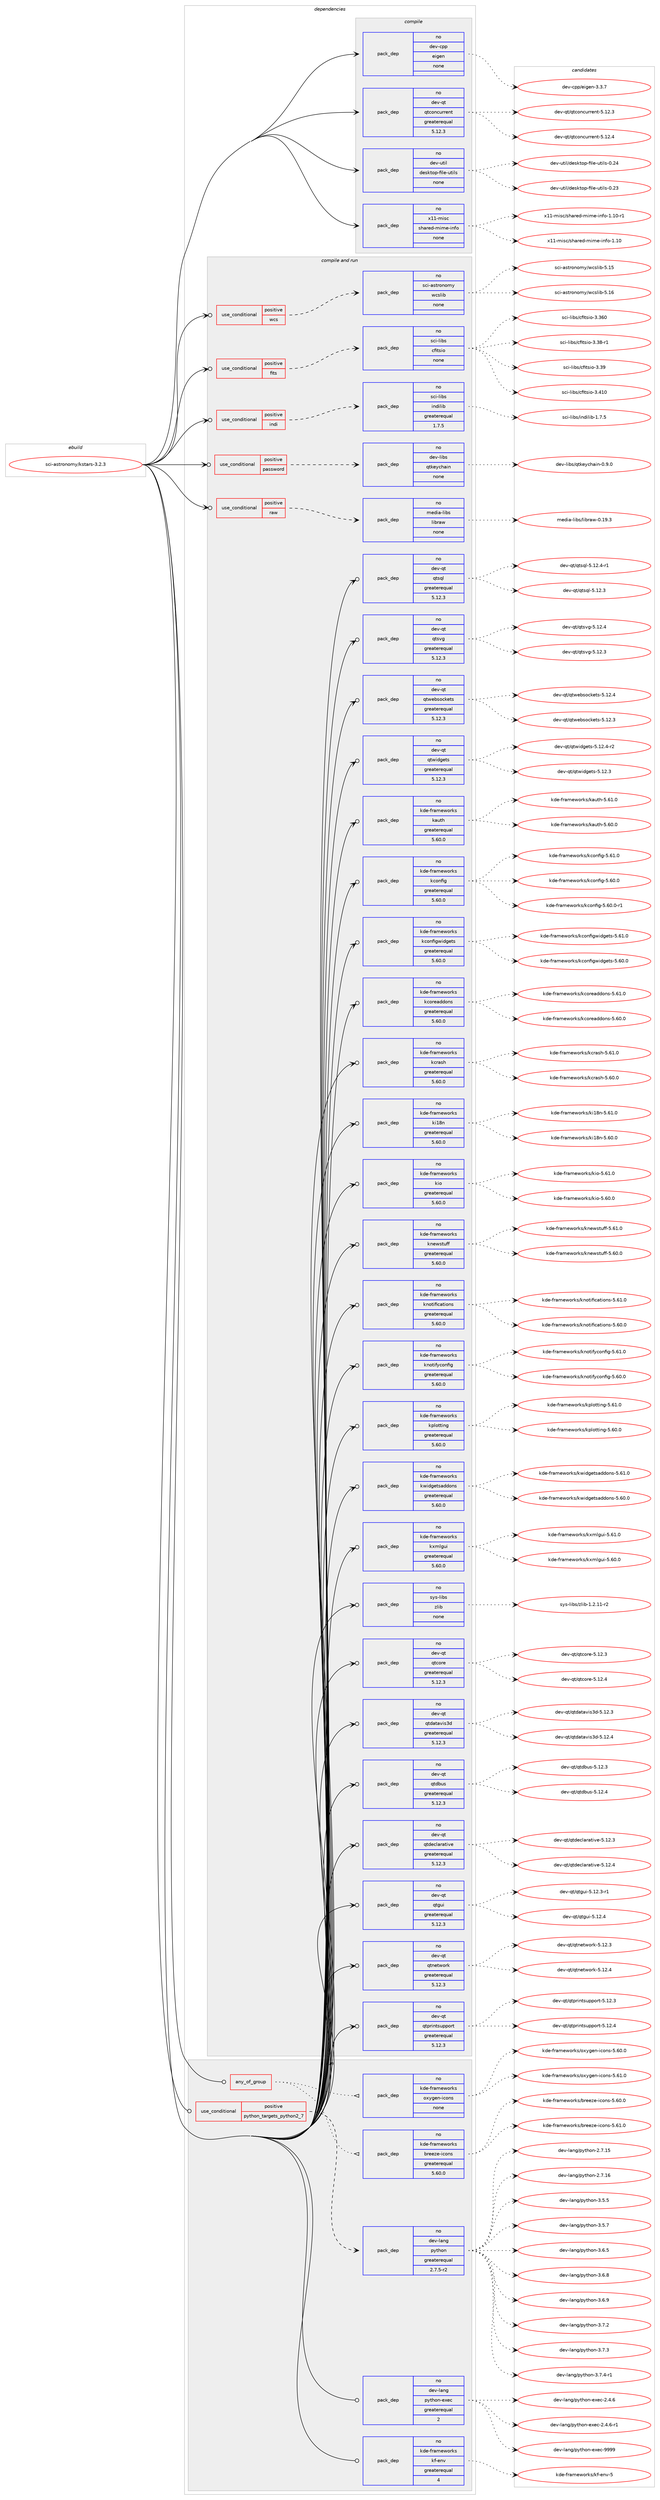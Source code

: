 digraph prolog {

# *************
# Graph options
# *************

newrank=true;
concentrate=true;
compound=true;
graph [rankdir=LR,fontname=Helvetica,fontsize=10,ranksep=1.5];#, ranksep=2.5, nodesep=0.2];
edge  [arrowhead=vee];
node  [fontname=Helvetica,fontsize=10];

# **********
# The ebuild
# **********

subgraph cluster_leftcol {
color=gray;
rank=same;
label=<<i>ebuild</i>>;
id [label="sci-astronomy/kstars-3.2.3", color=red, width=4, href="../sci-astronomy/kstars-3.2.3.svg"];
}

# ****************
# The dependencies
# ****************

subgraph cluster_midcol {
color=gray;
label=<<i>dependencies</i>>;
subgraph cluster_compile {
fillcolor="#eeeeee";
style=filled;
label=<<i>compile</i>>;
subgraph pack511 {
dependency623 [label=<<TABLE BORDER="0" CELLBORDER="1" CELLSPACING="0" CELLPADDING="4" WIDTH="220"><TR><TD ROWSPAN="6" CELLPADDING="30">pack_dep</TD></TR><TR><TD WIDTH="110">no</TD></TR><TR><TD>dev-cpp</TD></TR><TR><TD>eigen</TD></TR><TR><TD>none</TD></TR><TR><TD></TD></TR></TABLE>>, shape=none, color=blue];
}
id:e -> dependency623:w [weight=20,style="solid",arrowhead="vee"];
subgraph pack512 {
dependency624 [label=<<TABLE BORDER="0" CELLBORDER="1" CELLSPACING="0" CELLPADDING="4" WIDTH="220"><TR><TD ROWSPAN="6" CELLPADDING="30">pack_dep</TD></TR><TR><TD WIDTH="110">no</TD></TR><TR><TD>dev-qt</TD></TR><TR><TD>qtconcurrent</TD></TR><TR><TD>greaterequal</TD></TR><TR><TD>5.12.3</TD></TR></TABLE>>, shape=none, color=blue];
}
id:e -> dependency624:w [weight=20,style="solid",arrowhead="vee"];
subgraph pack513 {
dependency625 [label=<<TABLE BORDER="0" CELLBORDER="1" CELLSPACING="0" CELLPADDING="4" WIDTH="220"><TR><TD ROWSPAN="6" CELLPADDING="30">pack_dep</TD></TR><TR><TD WIDTH="110">no</TD></TR><TR><TD>dev-util</TD></TR><TR><TD>desktop-file-utils</TD></TR><TR><TD>none</TD></TR><TR><TD></TD></TR></TABLE>>, shape=none, color=blue];
}
id:e -> dependency625:w [weight=20,style="solid",arrowhead="vee"];
subgraph pack514 {
dependency626 [label=<<TABLE BORDER="0" CELLBORDER="1" CELLSPACING="0" CELLPADDING="4" WIDTH="220"><TR><TD ROWSPAN="6" CELLPADDING="30">pack_dep</TD></TR><TR><TD WIDTH="110">no</TD></TR><TR><TD>x11-misc</TD></TR><TR><TD>shared-mime-info</TD></TR><TR><TD>none</TD></TR><TR><TD></TD></TR></TABLE>>, shape=none, color=blue];
}
id:e -> dependency626:w [weight=20,style="solid",arrowhead="vee"];
}
subgraph cluster_compileandrun {
fillcolor="#eeeeee";
style=filled;
label=<<i>compile and run</i>>;
subgraph cond106 {
dependency627 [label=<<TABLE BORDER="0" CELLBORDER="1" CELLSPACING="0" CELLPADDING="4"><TR><TD ROWSPAN="3" CELLPADDING="10">use_conditional</TD></TR><TR><TD>positive</TD></TR><TR><TD>fits</TD></TR></TABLE>>, shape=none, color=red];
subgraph pack515 {
dependency628 [label=<<TABLE BORDER="0" CELLBORDER="1" CELLSPACING="0" CELLPADDING="4" WIDTH="220"><TR><TD ROWSPAN="6" CELLPADDING="30">pack_dep</TD></TR><TR><TD WIDTH="110">no</TD></TR><TR><TD>sci-libs</TD></TR><TR><TD>cfitsio</TD></TR><TR><TD>none</TD></TR><TR><TD></TD></TR></TABLE>>, shape=none, color=blue];
}
dependency627:e -> dependency628:w [weight=20,style="dashed",arrowhead="vee"];
}
id:e -> dependency627:w [weight=20,style="solid",arrowhead="odotvee"];
subgraph cond107 {
dependency629 [label=<<TABLE BORDER="0" CELLBORDER="1" CELLSPACING="0" CELLPADDING="4"><TR><TD ROWSPAN="3" CELLPADDING="10">use_conditional</TD></TR><TR><TD>positive</TD></TR><TR><TD>indi</TD></TR></TABLE>>, shape=none, color=red];
subgraph pack516 {
dependency630 [label=<<TABLE BORDER="0" CELLBORDER="1" CELLSPACING="0" CELLPADDING="4" WIDTH="220"><TR><TD ROWSPAN="6" CELLPADDING="30">pack_dep</TD></TR><TR><TD WIDTH="110">no</TD></TR><TR><TD>sci-libs</TD></TR><TR><TD>indilib</TD></TR><TR><TD>greaterequal</TD></TR><TR><TD>1.7.5</TD></TR></TABLE>>, shape=none, color=blue];
}
dependency629:e -> dependency630:w [weight=20,style="dashed",arrowhead="vee"];
}
id:e -> dependency629:w [weight=20,style="solid",arrowhead="odotvee"];
subgraph cond108 {
dependency631 [label=<<TABLE BORDER="0" CELLBORDER="1" CELLSPACING="0" CELLPADDING="4"><TR><TD ROWSPAN="3" CELLPADDING="10">use_conditional</TD></TR><TR><TD>positive</TD></TR><TR><TD>password</TD></TR></TABLE>>, shape=none, color=red];
subgraph pack517 {
dependency632 [label=<<TABLE BORDER="0" CELLBORDER="1" CELLSPACING="0" CELLPADDING="4" WIDTH="220"><TR><TD ROWSPAN="6" CELLPADDING="30">pack_dep</TD></TR><TR><TD WIDTH="110">no</TD></TR><TR><TD>dev-libs</TD></TR><TR><TD>qtkeychain</TD></TR><TR><TD>none</TD></TR><TR><TD></TD></TR></TABLE>>, shape=none, color=blue];
}
dependency631:e -> dependency632:w [weight=20,style="dashed",arrowhead="vee"];
}
id:e -> dependency631:w [weight=20,style="solid",arrowhead="odotvee"];
subgraph cond109 {
dependency633 [label=<<TABLE BORDER="0" CELLBORDER="1" CELLSPACING="0" CELLPADDING="4"><TR><TD ROWSPAN="3" CELLPADDING="10">use_conditional</TD></TR><TR><TD>positive</TD></TR><TR><TD>raw</TD></TR></TABLE>>, shape=none, color=red];
subgraph pack518 {
dependency634 [label=<<TABLE BORDER="0" CELLBORDER="1" CELLSPACING="0" CELLPADDING="4" WIDTH="220"><TR><TD ROWSPAN="6" CELLPADDING="30">pack_dep</TD></TR><TR><TD WIDTH="110">no</TD></TR><TR><TD>media-libs</TD></TR><TR><TD>libraw</TD></TR><TR><TD>none</TD></TR><TR><TD></TD></TR></TABLE>>, shape=none, color=blue];
}
dependency633:e -> dependency634:w [weight=20,style="dashed",arrowhead="vee"];
}
id:e -> dependency633:w [weight=20,style="solid",arrowhead="odotvee"];
subgraph cond110 {
dependency635 [label=<<TABLE BORDER="0" CELLBORDER="1" CELLSPACING="0" CELLPADDING="4"><TR><TD ROWSPAN="3" CELLPADDING="10">use_conditional</TD></TR><TR><TD>positive</TD></TR><TR><TD>wcs</TD></TR></TABLE>>, shape=none, color=red];
subgraph pack519 {
dependency636 [label=<<TABLE BORDER="0" CELLBORDER="1" CELLSPACING="0" CELLPADDING="4" WIDTH="220"><TR><TD ROWSPAN="6" CELLPADDING="30">pack_dep</TD></TR><TR><TD WIDTH="110">no</TD></TR><TR><TD>sci-astronomy</TD></TR><TR><TD>wcslib</TD></TR><TR><TD>none</TD></TR><TR><TD></TD></TR></TABLE>>, shape=none, color=blue];
}
dependency635:e -> dependency636:w [weight=20,style="dashed",arrowhead="vee"];
}
id:e -> dependency635:w [weight=20,style="solid",arrowhead="odotvee"];
subgraph pack520 {
dependency637 [label=<<TABLE BORDER="0" CELLBORDER="1" CELLSPACING="0" CELLPADDING="4" WIDTH="220"><TR><TD ROWSPAN="6" CELLPADDING="30">pack_dep</TD></TR><TR><TD WIDTH="110">no</TD></TR><TR><TD>dev-qt</TD></TR><TR><TD>qtcore</TD></TR><TR><TD>greaterequal</TD></TR><TR><TD>5.12.3</TD></TR></TABLE>>, shape=none, color=blue];
}
id:e -> dependency637:w [weight=20,style="solid",arrowhead="odotvee"];
subgraph pack521 {
dependency638 [label=<<TABLE BORDER="0" CELLBORDER="1" CELLSPACING="0" CELLPADDING="4" WIDTH="220"><TR><TD ROWSPAN="6" CELLPADDING="30">pack_dep</TD></TR><TR><TD WIDTH="110">no</TD></TR><TR><TD>dev-qt</TD></TR><TR><TD>qtdatavis3d</TD></TR><TR><TD>greaterequal</TD></TR><TR><TD>5.12.3</TD></TR></TABLE>>, shape=none, color=blue];
}
id:e -> dependency638:w [weight=20,style="solid",arrowhead="odotvee"];
subgraph pack522 {
dependency639 [label=<<TABLE BORDER="0" CELLBORDER="1" CELLSPACING="0" CELLPADDING="4" WIDTH="220"><TR><TD ROWSPAN="6" CELLPADDING="30">pack_dep</TD></TR><TR><TD WIDTH="110">no</TD></TR><TR><TD>dev-qt</TD></TR><TR><TD>qtdbus</TD></TR><TR><TD>greaterequal</TD></TR><TR><TD>5.12.3</TD></TR></TABLE>>, shape=none, color=blue];
}
id:e -> dependency639:w [weight=20,style="solid",arrowhead="odotvee"];
subgraph pack523 {
dependency640 [label=<<TABLE BORDER="0" CELLBORDER="1" CELLSPACING="0" CELLPADDING="4" WIDTH="220"><TR><TD ROWSPAN="6" CELLPADDING="30">pack_dep</TD></TR><TR><TD WIDTH="110">no</TD></TR><TR><TD>dev-qt</TD></TR><TR><TD>qtdeclarative</TD></TR><TR><TD>greaterequal</TD></TR><TR><TD>5.12.3</TD></TR></TABLE>>, shape=none, color=blue];
}
id:e -> dependency640:w [weight=20,style="solid",arrowhead="odotvee"];
subgraph pack524 {
dependency641 [label=<<TABLE BORDER="0" CELLBORDER="1" CELLSPACING="0" CELLPADDING="4" WIDTH="220"><TR><TD ROWSPAN="6" CELLPADDING="30">pack_dep</TD></TR><TR><TD WIDTH="110">no</TD></TR><TR><TD>dev-qt</TD></TR><TR><TD>qtgui</TD></TR><TR><TD>greaterequal</TD></TR><TR><TD>5.12.3</TD></TR></TABLE>>, shape=none, color=blue];
}
id:e -> dependency641:w [weight=20,style="solid",arrowhead="odotvee"];
subgraph pack525 {
dependency642 [label=<<TABLE BORDER="0" CELLBORDER="1" CELLSPACING="0" CELLPADDING="4" WIDTH="220"><TR><TD ROWSPAN="6" CELLPADDING="30">pack_dep</TD></TR><TR><TD WIDTH="110">no</TD></TR><TR><TD>dev-qt</TD></TR><TR><TD>qtnetwork</TD></TR><TR><TD>greaterequal</TD></TR><TR><TD>5.12.3</TD></TR></TABLE>>, shape=none, color=blue];
}
id:e -> dependency642:w [weight=20,style="solid",arrowhead="odotvee"];
subgraph pack526 {
dependency643 [label=<<TABLE BORDER="0" CELLBORDER="1" CELLSPACING="0" CELLPADDING="4" WIDTH="220"><TR><TD ROWSPAN="6" CELLPADDING="30">pack_dep</TD></TR><TR><TD WIDTH="110">no</TD></TR><TR><TD>dev-qt</TD></TR><TR><TD>qtprintsupport</TD></TR><TR><TD>greaterequal</TD></TR><TR><TD>5.12.3</TD></TR></TABLE>>, shape=none, color=blue];
}
id:e -> dependency643:w [weight=20,style="solid",arrowhead="odotvee"];
subgraph pack527 {
dependency644 [label=<<TABLE BORDER="0" CELLBORDER="1" CELLSPACING="0" CELLPADDING="4" WIDTH="220"><TR><TD ROWSPAN="6" CELLPADDING="30">pack_dep</TD></TR><TR><TD WIDTH="110">no</TD></TR><TR><TD>dev-qt</TD></TR><TR><TD>qtsql</TD></TR><TR><TD>greaterequal</TD></TR><TR><TD>5.12.3</TD></TR></TABLE>>, shape=none, color=blue];
}
id:e -> dependency644:w [weight=20,style="solid",arrowhead="odotvee"];
subgraph pack528 {
dependency645 [label=<<TABLE BORDER="0" CELLBORDER="1" CELLSPACING="0" CELLPADDING="4" WIDTH="220"><TR><TD ROWSPAN="6" CELLPADDING="30">pack_dep</TD></TR><TR><TD WIDTH="110">no</TD></TR><TR><TD>dev-qt</TD></TR><TR><TD>qtsvg</TD></TR><TR><TD>greaterequal</TD></TR><TR><TD>5.12.3</TD></TR></TABLE>>, shape=none, color=blue];
}
id:e -> dependency645:w [weight=20,style="solid",arrowhead="odotvee"];
subgraph pack529 {
dependency646 [label=<<TABLE BORDER="0" CELLBORDER="1" CELLSPACING="0" CELLPADDING="4" WIDTH="220"><TR><TD ROWSPAN="6" CELLPADDING="30">pack_dep</TD></TR><TR><TD WIDTH="110">no</TD></TR><TR><TD>dev-qt</TD></TR><TR><TD>qtwebsockets</TD></TR><TR><TD>greaterequal</TD></TR><TR><TD>5.12.3</TD></TR></TABLE>>, shape=none, color=blue];
}
id:e -> dependency646:w [weight=20,style="solid",arrowhead="odotvee"];
subgraph pack530 {
dependency647 [label=<<TABLE BORDER="0" CELLBORDER="1" CELLSPACING="0" CELLPADDING="4" WIDTH="220"><TR><TD ROWSPAN="6" CELLPADDING="30">pack_dep</TD></TR><TR><TD WIDTH="110">no</TD></TR><TR><TD>dev-qt</TD></TR><TR><TD>qtwidgets</TD></TR><TR><TD>greaterequal</TD></TR><TR><TD>5.12.3</TD></TR></TABLE>>, shape=none, color=blue];
}
id:e -> dependency647:w [weight=20,style="solid",arrowhead="odotvee"];
subgraph pack531 {
dependency648 [label=<<TABLE BORDER="0" CELLBORDER="1" CELLSPACING="0" CELLPADDING="4" WIDTH="220"><TR><TD ROWSPAN="6" CELLPADDING="30">pack_dep</TD></TR><TR><TD WIDTH="110">no</TD></TR><TR><TD>kde-frameworks</TD></TR><TR><TD>kauth</TD></TR><TR><TD>greaterequal</TD></TR><TR><TD>5.60.0</TD></TR></TABLE>>, shape=none, color=blue];
}
id:e -> dependency648:w [weight=20,style="solid",arrowhead="odotvee"];
subgraph pack532 {
dependency649 [label=<<TABLE BORDER="0" CELLBORDER="1" CELLSPACING="0" CELLPADDING="4" WIDTH="220"><TR><TD ROWSPAN="6" CELLPADDING="30">pack_dep</TD></TR><TR><TD WIDTH="110">no</TD></TR><TR><TD>kde-frameworks</TD></TR><TR><TD>kconfig</TD></TR><TR><TD>greaterequal</TD></TR><TR><TD>5.60.0</TD></TR></TABLE>>, shape=none, color=blue];
}
id:e -> dependency649:w [weight=20,style="solid",arrowhead="odotvee"];
subgraph pack533 {
dependency650 [label=<<TABLE BORDER="0" CELLBORDER="1" CELLSPACING="0" CELLPADDING="4" WIDTH="220"><TR><TD ROWSPAN="6" CELLPADDING="30">pack_dep</TD></TR><TR><TD WIDTH="110">no</TD></TR><TR><TD>kde-frameworks</TD></TR><TR><TD>kconfigwidgets</TD></TR><TR><TD>greaterequal</TD></TR><TR><TD>5.60.0</TD></TR></TABLE>>, shape=none, color=blue];
}
id:e -> dependency650:w [weight=20,style="solid",arrowhead="odotvee"];
subgraph pack534 {
dependency651 [label=<<TABLE BORDER="0" CELLBORDER="1" CELLSPACING="0" CELLPADDING="4" WIDTH="220"><TR><TD ROWSPAN="6" CELLPADDING="30">pack_dep</TD></TR><TR><TD WIDTH="110">no</TD></TR><TR><TD>kde-frameworks</TD></TR><TR><TD>kcoreaddons</TD></TR><TR><TD>greaterequal</TD></TR><TR><TD>5.60.0</TD></TR></TABLE>>, shape=none, color=blue];
}
id:e -> dependency651:w [weight=20,style="solid",arrowhead="odotvee"];
subgraph pack535 {
dependency652 [label=<<TABLE BORDER="0" CELLBORDER="1" CELLSPACING="0" CELLPADDING="4" WIDTH="220"><TR><TD ROWSPAN="6" CELLPADDING="30">pack_dep</TD></TR><TR><TD WIDTH="110">no</TD></TR><TR><TD>kde-frameworks</TD></TR><TR><TD>kcrash</TD></TR><TR><TD>greaterequal</TD></TR><TR><TD>5.60.0</TD></TR></TABLE>>, shape=none, color=blue];
}
id:e -> dependency652:w [weight=20,style="solid",arrowhead="odotvee"];
subgraph pack536 {
dependency653 [label=<<TABLE BORDER="0" CELLBORDER="1" CELLSPACING="0" CELLPADDING="4" WIDTH="220"><TR><TD ROWSPAN="6" CELLPADDING="30">pack_dep</TD></TR><TR><TD WIDTH="110">no</TD></TR><TR><TD>kde-frameworks</TD></TR><TR><TD>ki18n</TD></TR><TR><TD>greaterequal</TD></TR><TR><TD>5.60.0</TD></TR></TABLE>>, shape=none, color=blue];
}
id:e -> dependency653:w [weight=20,style="solid",arrowhead="odotvee"];
subgraph pack537 {
dependency654 [label=<<TABLE BORDER="0" CELLBORDER="1" CELLSPACING="0" CELLPADDING="4" WIDTH="220"><TR><TD ROWSPAN="6" CELLPADDING="30">pack_dep</TD></TR><TR><TD WIDTH="110">no</TD></TR><TR><TD>kde-frameworks</TD></TR><TR><TD>kio</TD></TR><TR><TD>greaterequal</TD></TR><TR><TD>5.60.0</TD></TR></TABLE>>, shape=none, color=blue];
}
id:e -> dependency654:w [weight=20,style="solid",arrowhead="odotvee"];
subgraph pack538 {
dependency655 [label=<<TABLE BORDER="0" CELLBORDER="1" CELLSPACING="0" CELLPADDING="4" WIDTH="220"><TR><TD ROWSPAN="6" CELLPADDING="30">pack_dep</TD></TR><TR><TD WIDTH="110">no</TD></TR><TR><TD>kde-frameworks</TD></TR><TR><TD>knewstuff</TD></TR><TR><TD>greaterequal</TD></TR><TR><TD>5.60.0</TD></TR></TABLE>>, shape=none, color=blue];
}
id:e -> dependency655:w [weight=20,style="solid",arrowhead="odotvee"];
subgraph pack539 {
dependency656 [label=<<TABLE BORDER="0" CELLBORDER="1" CELLSPACING="0" CELLPADDING="4" WIDTH="220"><TR><TD ROWSPAN="6" CELLPADDING="30">pack_dep</TD></TR><TR><TD WIDTH="110">no</TD></TR><TR><TD>kde-frameworks</TD></TR><TR><TD>knotifications</TD></TR><TR><TD>greaterequal</TD></TR><TR><TD>5.60.0</TD></TR></TABLE>>, shape=none, color=blue];
}
id:e -> dependency656:w [weight=20,style="solid",arrowhead="odotvee"];
subgraph pack540 {
dependency657 [label=<<TABLE BORDER="0" CELLBORDER="1" CELLSPACING="0" CELLPADDING="4" WIDTH="220"><TR><TD ROWSPAN="6" CELLPADDING="30">pack_dep</TD></TR><TR><TD WIDTH="110">no</TD></TR><TR><TD>kde-frameworks</TD></TR><TR><TD>knotifyconfig</TD></TR><TR><TD>greaterequal</TD></TR><TR><TD>5.60.0</TD></TR></TABLE>>, shape=none, color=blue];
}
id:e -> dependency657:w [weight=20,style="solid",arrowhead="odotvee"];
subgraph pack541 {
dependency658 [label=<<TABLE BORDER="0" CELLBORDER="1" CELLSPACING="0" CELLPADDING="4" WIDTH="220"><TR><TD ROWSPAN="6" CELLPADDING="30">pack_dep</TD></TR><TR><TD WIDTH="110">no</TD></TR><TR><TD>kde-frameworks</TD></TR><TR><TD>kplotting</TD></TR><TR><TD>greaterequal</TD></TR><TR><TD>5.60.0</TD></TR></TABLE>>, shape=none, color=blue];
}
id:e -> dependency658:w [weight=20,style="solid",arrowhead="odotvee"];
subgraph pack542 {
dependency659 [label=<<TABLE BORDER="0" CELLBORDER="1" CELLSPACING="0" CELLPADDING="4" WIDTH="220"><TR><TD ROWSPAN="6" CELLPADDING="30">pack_dep</TD></TR><TR><TD WIDTH="110">no</TD></TR><TR><TD>kde-frameworks</TD></TR><TR><TD>kwidgetsaddons</TD></TR><TR><TD>greaterequal</TD></TR><TR><TD>5.60.0</TD></TR></TABLE>>, shape=none, color=blue];
}
id:e -> dependency659:w [weight=20,style="solid",arrowhead="odotvee"];
subgraph pack543 {
dependency660 [label=<<TABLE BORDER="0" CELLBORDER="1" CELLSPACING="0" CELLPADDING="4" WIDTH="220"><TR><TD ROWSPAN="6" CELLPADDING="30">pack_dep</TD></TR><TR><TD WIDTH="110">no</TD></TR><TR><TD>kde-frameworks</TD></TR><TR><TD>kxmlgui</TD></TR><TR><TD>greaterequal</TD></TR><TR><TD>5.60.0</TD></TR></TABLE>>, shape=none, color=blue];
}
id:e -> dependency660:w [weight=20,style="solid",arrowhead="odotvee"];
subgraph pack544 {
dependency661 [label=<<TABLE BORDER="0" CELLBORDER="1" CELLSPACING="0" CELLPADDING="4" WIDTH="220"><TR><TD ROWSPAN="6" CELLPADDING="30">pack_dep</TD></TR><TR><TD WIDTH="110">no</TD></TR><TR><TD>sys-libs</TD></TR><TR><TD>zlib</TD></TR><TR><TD>none</TD></TR><TR><TD></TD></TR></TABLE>>, shape=none, color=blue];
}
id:e -> dependency661:w [weight=20,style="solid",arrowhead="odotvee"];
}
subgraph cluster_run {
fillcolor="#eeeeee";
style=filled;
label=<<i>run</i>>;
subgraph any7 {
dependency662 [label=<<TABLE BORDER="0" CELLBORDER="1" CELLSPACING="0" CELLPADDING="4"><TR><TD CELLPADDING="10">any_of_group</TD></TR></TABLE>>, shape=none, color=red];subgraph pack545 {
dependency663 [label=<<TABLE BORDER="0" CELLBORDER="1" CELLSPACING="0" CELLPADDING="4" WIDTH="220"><TR><TD ROWSPAN="6" CELLPADDING="30">pack_dep</TD></TR><TR><TD WIDTH="110">no</TD></TR><TR><TD>kde-frameworks</TD></TR><TR><TD>breeze-icons</TD></TR><TR><TD>greaterequal</TD></TR><TR><TD>5.60.0</TD></TR></TABLE>>, shape=none, color=blue];
}
dependency662:e -> dependency663:w [weight=20,style="dotted",arrowhead="oinv"];
subgraph pack546 {
dependency664 [label=<<TABLE BORDER="0" CELLBORDER="1" CELLSPACING="0" CELLPADDING="4" WIDTH="220"><TR><TD ROWSPAN="6" CELLPADDING="30">pack_dep</TD></TR><TR><TD WIDTH="110">no</TD></TR><TR><TD>kde-frameworks</TD></TR><TR><TD>oxygen-icons</TD></TR><TR><TD>none</TD></TR><TR><TD></TD></TR></TABLE>>, shape=none, color=blue];
}
dependency662:e -> dependency664:w [weight=20,style="dotted",arrowhead="oinv"];
}
id:e -> dependency662:w [weight=20,style="solid",arrowhead="odot"];
subgraph cond111 {
dependency665 [label=<<TABLE BORDER="0" CELLBORDER="1" CELLSPACING="0" CELLPADDING="4"><TR><TD ROWSPAN="3" CELLPADDING="10">use_conditional</TD></TR><TR><TD>positive</TD></TR><TR><TD>python_targets_python2_7</TD></TR></TABLE>>, shape=none, color=red];
subgraph pack547 {
dependency666 [label=<<TABLE BORDER="0" CELLBORDER="1" CELLSPACING="0" CELLPADDING="4" WIDTH="220"><TR><TD ROWSPAN="6" CELLPADDING="30">pack_dep</TD></TR><TR><TD WIDTH="110">no</TD></TR><TR><TD>dev-lang</TD></TR><TR><TD>python</TD></TR><TR><TD>greaterequal</TD></TR><TR><TD>2.7.5-r2</TD></TR></TABLE>>, shape=none, color=blue];
}
dependency665:e -> dependency666:w [weight=20,style="dashed",arrowhead="vee"];
}
id:e -> dependency665:w [weight=20,style="solid",arrowhead="odot"];
subgraph pack548 {
dependency667 [label=<<TABLE BORDER="0" CELLBORDER="1" CELLSPACING="0" CELLPADDING="4" WIDTH="220"><TR><TD ROWSPAN="6" CELLPADDING="30">pack_dep</TD></TR><TR><TD WIDTH="110">no</TD></TR><TR><TD>dev-lang</TD></TR><TR><TD>python-exec</TD></TR><TR><TD>greaterequal</TD></TR><TR><TD>2</TD></TR></TABLE>>, shape=none, color=blue];
}
id:e -> dependency667:w [weight=20,style="solid",arrowhead="odot"];
subgraph pack549 {
dependency668 [label=<<TABLE BORDER="0" CELLBORDER="1" CELLSPACING="0" CELLPADDING="4" WIDTH="220"><TR><TD ROWSPAN="6" CELLPADDING="30">pack_dep</TD></TR><TR><TD WIDTH="110">no</TD></TR><TR><TD>kde-frameworks</TD></TR><TR><TD>kf-env</TD></TR><TR><TD>greaterequal</TD></TR><TR><TD>4</TD></TR></TABLE>>, shape=none, color=blue];
}
id:e -> dependency668:w [weight=20,style="solid",arrowhead="odot"];
}
}

# **************
# The candidates
# **************

subgraph cluster_choices {
rank=same;
color=gray;
label=<<i>candidates</i>>;

subgraph choice511 {
color=black;
nodesep=1;
choice100101118459911211247101105103101110455146514655 [label="dev-cpp/eigen-3.3.7", color=red, width=4,href="../dev-cpp/eigen-3.3.7.svg"];
dependency623:e -> choice100101118459911211247101105103101110455146514655:w [style=dotted,weight="100"];
}
subgraph choice512 {
color=black;
nodesep=1;
choice1001011184511311647113116991111109911711411410111011645534649504651 [label="dev-qt/qtconcurrent-5.12.3", color=red, width=4,href="../dev-qt/qtconcurrent-5.12.3.svg"];
choice1001011184511311647113116991111109911711411410111011645534649504652 [label="dev-qt/qtconcurrent-5.12.4", color=red, width=4,href="../dev-qt/qtconcurrent-5.12.4.svg"];
dependency624:e -> choice1001011184511311647113116991111109911711411410111011645534649504651:w [style=dotted,weight="100"];
dependency624:e -> choice1001011184511311647113116991111109911711411410111011645534649504652:w [style=dotted,weight="100"];
}
subgraph choice513 {
color=black;
nodesep=1;
choice100101118451171161051084710010111510711611111245102105108101451171161051081154548465051 [label="dev-util/desktop-file-utils-0.23", color=red, width=4,href="../dev-util/desktop-file-utils-0.23.svg"];
choice100101118451171161051084710010111510711611111245102105108101451171161051081154548465052 [label="dev-util/desktop-file-utils-0.24", color=red, width=4,href="../dev-util/desktop-file-utils-0.24.svg"];
dependency625:e -> choice100101118451171161051084710010111510711611111245102105108101451171161051081154548465051:w [style=dotted,weight="100"];
dependency625:e -> choice100101118451171161051084710010111510711611111245102105108101451171161051081154548465052:w [style=dotted,weight="100"];
}
subgraph choice514 {
color=black;
nodesep=1;
choice12049494510910511599471151049711410110045109105109101451051101021114549464948 [label="x11-misc/shared-mime-info-1.10", color=red, width=4,href="../x11-misc/shared-mime-info-1.10.svg"];
choice120494945109105115994711510497114101100451091051091014510511010211145494649484511449 [label="x11-misc/shared-mime-info-1.10-r1", color=red, width=4,href="../x11-misc/shared-mime-info-1.10-r1.svg"];
dependency626:e -> choice12049494510910511599471151049711410110045109105109101451051101021114549464948:w [style=dotted,weight="100"];
dependency626:e -> choice120494945109105115994711510497114101100451091051091014510511010211145494649484511449:w [style=dotted,weight="100"];
}
subgraph choice515 {
color=black;
nodesep=1;
choice1159910545108105981154799102105116115105111455146515448 [label="sci-libs/cfitsio-3.360", color=red, width=4,href="../sci-libs/cfitsio-3.360.svg"];
choice115991054510810598115479910210511611510511145514651564511449 [label="sci-libs/cfitsio-3.38-r1", color=red, width=4,href="../sci-libs/cfitsio-3.38-r1.svg"];
choice11599105451081059811547991021051161151051114551465157 [label="sci-libs/cfitsio-3.39", color=red, width=4,href="../sci-libs/cfitsio-3.39.svg"];
choice1159910545108105981154799102105116115105111455146524948 [label="sci-libs/cfitsio-3.410", color=red, width=4,href="../sci-libs/cfitsio-3.410.svg"];
dependency628:e -> choice1159910545108105981154799102105116115105111455146515448:w [style=dotted,weight="100"];
dependency628:e -> choice115991054510810598115479910210511611510511145514651564511449:w [style=dotted,weight="100"];
dependency628:e -> choice11599105451081059811547991021051161151051114551465157:w [style=dotted,weight="100"];
dependency628:e -> choice1159910545108105981154799102105116115105111455146524948:w [style=dotted,weight="100"];
}
subgraph choice516 {
color=black;
nodesep=1;
choice1159910545108105981154710511010010510810598454946554653 [label="sci-libs/indilib-1.7.5", color=red, width=4,href="../sci-libs/indilib-1.7.5.svg"];
dependency630:e -> choice1159910545108105981154710511010010510810598454946554653:w [style=dotted,weight="100"];
}
subgraph choice517 {
color=black;
nodesep=1;
choice1001011184510810598115471131161071011219910497105110454846574648 [label="dev-libs/qtkeychain-0.9.0", color=red, width=4,href="../dev-libs/qtkeychain-0.9.0.svg"];
dependency632:e -> choice1001011184510810598115471131161071011219910497105110454846574648:w [style=dotted,weight="100"];
}
subgraph choice518 {
color=black;
nodesep=1;
choice10910110010597451081059811547108105981149711945484649574651 [label="media-libs/libraw-0.19.3", color=red, width=4,href="../media-libs/libraw-0.19.3.svg"];
dependency634:e -> choice10910110010597451081059811547108105981149711945484649574651:w [style=dotted,weight="100"];
}
subgraph choice519 {
color=black;
nodesep=1;
choice1159910545971151161141111101111091214711999115108105984553464953 [label="sci-astronomy/wcslib-5.15", color=red, width=4,href="../sci-astronomy/wcslib-5.15.svg"];
choice1159910545971151161141111101111091214711999115108105984553464954 [label="sci-astronomy/wcslib-5.16", color=red, width=4,href="../sci-astronomy/wcslib-5.16.svg"];
dependency636:e -> choice1159910545971151161141111101111091214711999115108105984553464953:w [style=dotted,weight="100"];
dependency636:e -> choice1159910545971151161141111101111091214711999115108105984553464954:w [style=dotted,weight="100"];
}
subgraph choice520 {
color=black;
nodesep=1;
choice10010111845113116471131169911111410145534649504651 [label="dev-qt/qtcore-5.12.3", color=red, width=4,href="../dev-qt/qtcore-5.12.3.svg"];
choice10010111845113116471131169911111410145534649504652 [label="dev-qt/qtcore-5.12.4", color=red, width=4,href="../dev-qt/qtcore-5.12.4.svg"];
dependency637:e -> choice10010111845113116471131169911111410145534649504651:w [style=dotted,weight="100"];
dependency637:e -> choice10010111845113116471131169911111410145534649504652:w [style=dotted,weight="100"];
}
subgraph choice521 {
color=black;
nodesep=1;
choice100101118451131164711311610097116971181051155110045534649504651 [label="dev-qt/qtdatavis3d-5.12.3", color=red, width=4,href="../dev-qt/qtdatavis3d-5.12.3.svg"];
choice100101118451131164711311610097116971181051155110045534649504652 [label="dev-qt/qtdatavis3d-5.12.4", color=red, width=4,href="../dev-qt/qtdatavis3d-5.12.4.svg"];
dependency638:e -> choice100101118451131164711311610097116971181051155110045534649504651:w [style=dotted,weight="100"];
dependency638:e -> choice100101118451131164711311610097116971181051155110045534649504652:w [style=dotted,weight="100"];
}
subgraph choice522 {
color=black;
nodesep=1;
choice10010111845113116471131161009811711545534649504651 [label="dev-qt/qtdbus-5.12.3", color=red, width=4,href="../dev-qt/qtdbus-5.12.3.svg"];
choice10010111845113116471131161009811711545534649504652 [label="dev-qt/qtdbus-5.12.4", color=red, width=4,href="../dev-qt/qtdbus-5.12.4.svg"];
dependency639:e -> choice10010111845113116471131161009811711545534649504651:w [style=dotted,weight="100"];
dependency639:e -> choice10010111845113116471131161009811711545534649504652:w [style=dotted,weight="100"];
}
subgraph choice523 {
color=black;
nodesep=1;
choice100101118451131164711311610010199108971149711610511810145534649504651 [label="dev-qt/qtdeclarative-5.12.3", color=red, width=4,href="../dev-qt/qtdeclarative-5.12.3.svg"];
choice100101118451131164711311610010199108971149711610511810145534649504652 [label="dev-qt/qtdeclarative-5.12.4", color=red, width=4,href="../dev-qt/qtdeclarative-5.12.4.svg"];
dependency640:e -> choice100101118451131164711311610010199108971149711610511810145534649504651:w [style=dotted,weight="100"];
dependency640:e -> choice100101118451131164711311610010199108971149711610511810145534649504652:w [style=dotted,weight="100"];
}
subgraph choice524 {
color=black;
nodesep=1;
choice1001011184511311647113116103117105455346495046514511449 [label="dev-qt/qtgui-5.12.3-r1", color=red, width=4,href="../dev-qt/qtgui-5.12.3-r1.svg"];
choice100101118451131164711311610311710545534649504652 [label="dev-qt/qtgui-5.12.4", color=red, width=4,href="../dev-qt/qtgui-5.12.4.svg"];
dependency641:e -> choice1001011184511311647113116103117105455346495046514511449:w [style=dotted,weight="100"];
dependency641:e -> choice100101118451131164711311610311710545534649504652:w [style=dotted,weight="100"];
}
subgraph choice525 {
color=black;
nodesep=1;
choice100101118451131164711311611010111611911111410745534649504651 [label="dev-qt/qtnetwork-5.12.3", color=red, width=4,href="../dev-qt/qtnetwork-5.12.3.svg"];
choice100101118451131164711311611010111611911111410745534649504652 [label="dev-qt/qtnetwork-5.12.4", color=red, width=4,href="../dev-qt/qtnetwork-5.12.4.svg"];
dependency642:e -> choice100101118451131164711311611010111611911111410745534649504651:w [style=dotted,weight="100"];
dependency642:e -> choice100101118451131164711311611010111611911111410745534649504652:w [style=dotted,weight="100"];
}
subgraph choice526 {
color=black;
nodesep=1;
choice100101118451131164711311611211410511011611511711211211111411645534649504651 [label="dev-qt/qtprintsupport-5.12.3", color=red, width=4,href="../dev-qt/qtprintsupport-5.12.3.svg"];
choice100101118451131164711311611211410511011611511711211211111411645534649504652 [label="dev-qt/qtprintsupport-5.12.4", color=red, width=4,href="../dev-qt/qtprintsupport-5.12.4.svg"];
dependency643:e -> choice100101118451131164711311611211410511011611511711211211111411645534649504651:w [style=dotted,weight="100"];
dependency643:e -> choice100101118451131164711311611211410511011611511711211211111411645534649504652:w [style=dotted,weight="100"];
}
subgraph choice527 {
color=black;
nodesep=1;
choice100101118451131164711311611511310845534649504651 [label="dev-qt/qtsql-5.12.3", color=red, width=4,href="../dev-qt/qtsql-5.12.3.svg"];
choice1001011184511311647113116115113108455346495046524511449 [label="dev-qt/qtsql-5.12.4-r1", color=red, width=4,href="../dev-qt/qtsql-5.12.4-r1.svg"];
dependency644:e -> choice100101118451131164711311611511310845534649504651:w [style=dotted,weight="100"];
dependency644:e -> choice1001011184511311647113116115113108455346495046524511449:w [style=dotted,weight="100"];
}
subgraph choice528 {
color=black;
nodesep=1;
choice100101118451131164711311611511810345534649504651 [label="dev-qt/qtsvg-5.12.3", color=red, width=4,href="../dev-qt/qtsvg-5.12.3.svg"];
choice100101118451131164711311611511810345534649504652 [label="dev-qt/qtsvg-5.12.4", color=red, width=4,href="../dev-qt/qtsvg-5.12.4.svg"];
dependency645:e -> choice100101118451131164711311611511810345534649504651:w [style=dotted,weight="100"];
dependency645:e -> choice100101118451131164711311611511810345534649504652:w [style=dotted,weight="100"];
}
subgraph choice529 {
color=black;
nodesep=1;
choice1001011184511311647113116119101981151119910710111611545534649504651 [label="dev-qt/qtwebsockets-5.12.3", color=red, width=4,href="../dev-qt/qtwebsockets-5.12.3.svg"];
choice1001011184511311647113116119101981151119910710111611545534649504652 [label="dev-qt/qtwebsockets-5.12.4", color=red, width=4,href="../dev-qt/qtwebsockets-5.12.4.svg"];
dependency646:e -> choice1001011184511311647113116119101981151119910710111611545534649504651:w [style=dotted,weight="100"];
dependency646:e -> choice1001011184511311647113116119101981151119910710111611545534649504652:w [style=dotted,weight="100"];
}
subgraph choice530 {
color=black;
nodesep=1;
choice100101118451131164711311611910510010310111611545534649504651 [label="dev-qt/qtwidgets-5.12.3", color=red, width=4,href="../dev-qt/qtwidgets-5.12.3.svg"];
choice1001011184511311647113116119105100103101116115455346495046524511450 [label="dev-qt/qtwidgets-5.12.4-r2", color=red, width=4,href="../dev-qt/qtwidgets-5.12.4-r2.svg"];
dependency647:e -> choice100101118451131164711311611910510010310111611545534649504651:w [style=dotted,weight="100"];
dependency647:e -> choice1001011184511311647113116119105100103101116115455346495046524511450:w [style=dotted,weight="100"];
}
subgraph choice531 {
color=black;
nodesep=1;
choice1071001014510211497109101119111114107115471079711711610445534654484648 [label="kde-frameworks/kauth-5.60.0", color=red, width=4,href="../kde-frameworks/kauth-5.60.0.svg"];
choice1071001014510211497109101119111114107115471079711711610445534654494648 [label="kde-frameworks/kauth-5.61.0", color=red, width=4,href="../kde-frameworks/kauth-5.61.0.svg"];
dependency648:e -> choice1071001014510211497109101119111114107115471079711711610445534654484648:w [style=dotted,weight="100"];
dependency648:e -> choice1071001014510211497109101119111114107115471079711711610445534654494648:w [style=dotted,weight="100"];
}
subgraph choice532 {
color=black;
nodesep=1;
choice1071001014510211497109101119111114107115471079911111010210510345534654484648 [label="kde-frameworks/kconfig-5.60.0", color=red, width=4,href="../kde-frameworks/kconfig-5.60.0.svg"];
choice10710010145102114971091011191111141071154710799111110102105103455346544846484511449 [label="kde-frameworks/kconfig-5.60.0-r1", color=red, width=4,href="../kde-frameworks/kconfig-5.60.0-r1.svg"];
choice1071001014510211497109101119111114107115471079911111010210510345534654494648 [label="kde-frameworks/kconfig-5.61.0", color=red, width=4,href="../kde-frameworks/kconfig-5.61.0.svg"];
dependency649:e -> choice1071001014510211497109101119111114107115471079911111010210510345534654484648:w [style=dotted,weight="100"];
dependency649:e -> choice10710010145102114971091011191111141071154710799111110102105103455346544846484511449:w [style=dotted,weight="100"];
dependency649:e -> choice1071001014510211497109101119111114107115471079911111010210510345534654494648:w [style=dotted,weight="100"];
}
subgraph choice533 {
color=black;
nodesep=1;
choice1071001014510211497109101119111114107115471079911111010210510311910510010310111611545534654484648 [label="kde-frameworks/kconfigwidgets-5.60.0", color=red, width=4,href="../kde-frameworks/kconfigwidgets-5.60.0.svg"];
choice1071001014510211497109101119111114107115471079911111010210510311910510010310111611545534654494648 [label="kde-frameworks/kconfigwidgets-5.61.0", color=red, width=4,href="../kde-frameworks/kconfigwidgets-5.61.0.svg"];
dependency650:e -> choice1071001014510211497109101119111114107115471079911111010210510311910510010310111611545534654484648:w [style=dotted,weight="100"];
dependency650:e -> choice1071001014510211497109101119111114107115471079911111010210510311910510010310111611545534654494648:w [style=dotted,weight="100"];
}
subgraph choice534 {
color=black;
nodesep=1;
choice107100101451021149710910111911111410711547107991111141019710010011111011545534654484648 [label="kde-frameworks/kcoreaddons-5.60.0", color=red, width=4,href="../kde-frameworks/kcoreaddons-5.60.0.svg"];
choice107100101451021149710910111911111410711547107991111141019710010011111011545534654494648 [label="kde-frameworks/kcoreaddons-5.61.0", color=red, width=4,href="../kde-frameworks/kcoreaddons-5.61.0.svg"];
dependency651:e -> choice107100101451021149710910111911111410711547107991111141019710010011111011545534654484648:w [style=dotted,weight="100"];
dependency651:e -> choice107100101451021149710910111911111410711547107991111141019710010011111011545534654494648:w [style=dotted,weight="100"];
}
subgraph choice535 {
color=black;
nodesep=1;
choice107100101451021149710910111911111410711547107991149711510445534654484648 [label="kde-frameworks/kcrash-5.60.0", color=red, width=4,href="../kde-frameworks/kcrash-5.60.0.svg"];
choice107100101451021149710910111911111410711547107991149711510445534654494648 [label="kde-frameworks/kcrash-5.61.0", color=red, width=4,href="../kde-frameworks/kcrash-5.61.0.svg"];
dependency652:e -> choice107100101451021149710910111911111410711547107991149711510445534654484648:w [style=dotted,weight="100"];
dependency652:e -> choice107100101451021149710910111911111410711547107991149711510445534654494648:w [style=dotted,weight="100"];
}
subgraph choice536 {
color=black;
nodesep=1;
choice107100101451021149710910111911111410711547107105495611045534654484648 [label="kde-frameworks/ki18n-5.60.0", color=red, width=4,href="../kde-frameworks/ki18n-5.60.0.svg"];
choice107100101451021149710910111911111410711547107105495611045534654494648 [label="kde-frameworks/ki18n-5.61.0", color=red, width=4,href="../kde-frameworks/ki18n-5.61.0.svg"];
dependency653:e -> choice107100101451021149710910111911111410711547107105495611045534654484648:w [style=dotted,weight="100"];
dependency653:e -> choice107100101451021149710910111911111410711547107105495611045534654494648:w [style=dotted,weight="100"];
}
subgraph choice537 {
color=black;
nodesep=1;
choice10710010145102114971091011191111141071154710710511145534654484648 [label="kde-frameworks/kio-5.60.0", color=red, width=4,href="../kde-frameworks/kio-5.60.0.svg"];
choice10710010145102114971091011191111141071154710710511145534654494648 [label="kde-frameworks/kio-5.61.0", color=red, width=4,href="../kde-frameworks/kio-5.61.0.svg"];
dependency654:e -> choice10710010145102114971091011191111141071154710710511145534654484648:w [style=dotted,weight="100"];
dependency654:e -> choice10710010145102114971091011191111141071154710710511145534654494648:w [style=dotted,weight="100"];
}
subgraph choice538 {
color=black;
nodesep=1;
choice10710010145102114971091011191111141071154710711010111911511611710210245534654484648 [label="kde-frameworks/knewstuff-5.60.0", color=red, width=4,href="../kde-frameworks/knewstuff-5.60.0.svg"];
choice10710010145102114971091011191111141071154710711010111911511611710210245534654494648 [label="kde-frameworks/knewstuff-5.61.0", color=red, width=4,href="../kde-frameworks/knewstuff-5.61.0.svg"];
dependency655:e -> choice10710010145102114971091011191111141071154710711010111911511611710210245534654484648:w [style=dotted,weight="100"];
dependency655:e -> choice10710010145102114971091011191111141071154710711010111911511611710210245534654494648:w [style=dotted,weight="100"];
}
subgraph choice539 {
color=black;
nodesep=1;
choice107100101451021149710910111911111410711547107110111116105102105999711610511111011545534654484648 [label="kde-frameworks/knotifications-5.60.0", color=red, width=4,href="../kde-frameworks/knotifications-5.60.0.svg"];
choice107100101451021149710910111911111410711547107110111116105102105999711610511111011545534654494648 [label="kde-frameworks/knotifications-5.61.0", color=red, width=4,href="../kde-frameworks/knotifications-5.61.0.svg"];
dependency656:e -> choice107100101451021149710910111911111410711547107110111116105102105999711610511111011545534654484648:w [style=dotted,weight="100"];
dependency656:e -> choice107100101451021149710910111911111410711547107110111116105102105999711610511111011545534654494648:w [style=dotted,weight="100"];
}
subgraph choice540 {
color=black;
nodesep=1;
choice1071001014510211497109101119111114107115471071101111161051021219911111010210510345534654484648 [label="kde-frameworks/knotifyconfig-5.60.0", color=red, width=4,href="../kde-frameworks/knotifyconfig-5.60.0.svg"];
choice1071001014510211497109101119111114107115471071101111161051021219911111010210510345534654494648 [label="kde-frameworks/knotifyconfig-5.61.0", color=red, width=4,href="../kde-frameworks/knotifyconfig-5.61.0.svg"];
dependency657:e -> choice1071001014510211497109101119111114107115471071101111161051021219911111010210510345534654484648:w [style=dotted,weight="100"];
dependency657:e -> choice1071001014510211497109101119111114107115471071101111161051021219911111010210510345534654494648:w [style=dotted,weight="100"];
}
subgraph choice541 {
color=black;
nodesep=1;
choice10710010145102114971091011191111141071154710711210811111611610511010345534654484648 [label="kde-frameworks/kplotting-5.60.0", color=red, width=4,href="../kde-frameworks/kplotting-5.60.0.svg"];
choice10710010145102114971091011191111141071154710711210811111611610511010345534654494648 [label="kde-frameworks/kplotting-5.61.0", color=red, width=4,href="../kde-frameworks/kplotting-5.61.0.svg"];
dependency658:e -> choice10710010145102114971091011191111141071154710711210811111611610511010345534654484648:w [style=dotted,weight="100"];
dependency658:e -> choice10710010145102114971091011191111141071154710711210811111611610511010345534654494648:w [style=dotted,weight="100"];
}
subgraph choice542 {
color=black;
nodesep=1;
choice1071001014510211497109101119111114107115471071191051001031011161159710010011111011545534654484648 [label="kde-frameworks/kwidgetsaddons-5.60.0", color=red, width=4,href="../kde-frameworks/kwidgetsaddons-5.60.0.svg"];
choice1071001014510211497109101119111114107115471071191051001031011161159710010011111011545534654494648 [label="kde-frameworks/kwidgetsaddons-5.61.0", color=red, width=4,href="../kde-frameworks/kwidgetsaddons-5.61.0.svg"];
dependency659:e -> choice1071001014510211497109101119111114107115471071191051001031011161159710010011111011545534654484648:w [style=dotted,weight="100"];
dependency659:e -> choice1071001014510211497109101119111114107115471071191051001031011161159710010011111011545534654494648:w [style=dotted,weight="100"];
}
subgraph choice543 {
color=black;
nodesep=1;
choice10710010145102114971091011191111141071154710712010910810311710545534654484648 [label="kde-frameworks/kxmlgui-5.60.0", color=red, width=4,href="../kde-frameworks/kxmlgui-5.60.0.svg"];
choice10710010145102114971091011191111141071154710712010910810311710545534654494648 [label="kde-frameworks/kxmlgui-5.61.0", color=red, width=4,href="../kde-frameworks/kxmlgui-5.61.0.svg"];
dependency660:e -> choice10710010145102114971091011191111141071154710712010910810311710545534654484648:w [style=dotted,weight="100"];
dependency660:e -> choice10710010145102114971091011191111141071154710712010910810311710545534654494648:w [style=dotted,weight="100"];
}
subgraph choice544 {
color=black;
nodesep=1;
choice11512111545108105981154712210810598454946504649494511450 [label="sys-libs/zlib-1.2.11-r2", color=red, width=4,href="../sys-libs/zlib-1.2.11-r2.svg"];
dependency661:e -> choice11512111545108105981154712210810598454946504649494511450:w [style=dotted,weight="100"];
}
subgraph choice545 {
color=black;
nodesep=1;
choice10710010145102114971091011191111141071154798114101101122101451059911111011545534654484648 [label="kde-frameworks/breeze-icons-5.60.0", color=red, width=4,href="../kde-frameworks/breeze-icons-5.60.0.svg"];
choice10710010145102114971091011191111141071154798114101101122101451059911111011545534654494648 [label="kde-frameworks/breeze-icons-5.61.0", color=red, width=4,href="../kde-frameworks/breeze-icons-5.61.0.svg"];
dependency663:e -> choice10710010145102114971091011191111141071154798114101101122101451059911111011545534654484648:w [style=dotted,weight="100"];
dependency663:e -> choice10710010145102114971091011191111141071154798114101101122101451059911111011545534654494648:w [style=dotted,weight="100"];
}
subgraph choice546 {
color=black;
nodesep=1;
choice107100101451021149710910111911111410711547111120121103101110451059911111011545534654484648 [label="kde-frameworks/oxygen-icons-5.60.0", color=red, width=4,href="../kde-frameworks/oxygen-icons-5.60.0.svg"];
choice107100101451021149710910111911111410711547111120121103101110451059911111011545534654494648 [label="kde-frameworks/oxygen-icons-5.61.0", color=red, width=4,href="../kde-frameworks/oxygen-icons-5.61.0.svg"];
dependency664:e -> choice107100101451021149710910111911111410711547111120121103101110451059911111011545534654484648:w [style=dotted,weight="100"];
dependency664:e -> choice107100101451021149710910111911111410711547111120121103101110451059911111011545534654494648:w [style=dotted,weight="100"];
}
subgraph choice547 {
color=black;
nodesep=1;
choice10010111845108971101034711212111610411111045504655464953 [label="dev-lang/python-2.7.15", color=red, width=4,href="../dev-lang/python-2.7.15.svg"];
choice10010111845108971101034711212111610411111045504655464954 [label="dev-lang/python-2.7.16", color=red, width=4,href="../dev-lang/python-2.7.16.svg"];
choice100101118451089711010347112121116104111110455146534653 [label="dev-lang/python-3.5.5", color=red, width=4,href="../dev-lang/python-3.5.5.svg"];
choice100101118451089711010347112121116104111110455146534655 [label="dev-lang/python-3.5.7", color=red, width=4,href="../dev-lang/python-3.5.7.svg"];
choice100101118451089711010347112121116104111110455146544653 [label="dev-lang/python-3.6.5", color=red, width=4,href="../dev-lang/python-3.6.5.svg"];
choice100101118451089711010347112121116104111110455146544656 [label="dev-lang/python-3.6.8", color=red, width=4,href="../dev-lang/python-3.6.8.svg"];
choice100101118451089711010347112121116104111110455146544657 [label="dev-lang/python-3.6.9", color=red, width=4,href="../dev-lang/python-3.6.9.svg"];
choice100101118451089711010347112121116104111110455146554650 [label="dev-lang/python-3.7.2", color=red, width=4,href="../dev-lang/python-3.7.2.svg"];
choice100101118451089711010347112121116104111110455146554651 [label="dev-lang/python-3.7.3", color=red, width=4,href="../dev-lang/python-3.7.3.svg"];
choice1001011184510897110103471121211161041111104551465546524511449 [label="dev-lang/python-3.7.4-r1", color=red, width=4,href="../dev-lang/python-3.7.4-r1.svg"];
dependency666:e -> choice10010111845108971101034711212111610411111045504655464953:w [style=dotted,weight="100"];
dependency666:e -> choice10010111845108971101034711212111610411111045504655464954:w [style=dotted,weight="100"];
dependency666:e -> choice100101118451089711010347112121116104111110455146534653:w [style=dotted,weight="100"];
dependency666:e -> choice100101118451089711010347112121116104111110455146534655:w [style=dotted,weight="100"];
dependency666:e -> choice100101118451089711010347112121116104111110455146544653:w [style=dotted,weight="100"];
dependency666:e -> choice100101118451089711010347112121116104111110455146544656:w [style=dotted,weight="100"];
dependency666:e -> choice100101118451089711010347112121116104111110455146544657:w [style=dotted,weight="100"];
dependency666:e -> choice100101118451089711010347112121116104111110455146554650:w [style=dotted,weight="100"];
dependency666:e -> choice100101118451089711010347112121116104111110455146554651:w [style=dotted,weight="100"];
dependency666:e -> choice1001011184510897110103471121211161041111104551465546524511449:w [style=dotted,weight="100"];
}
subgraph choice548 {
color=black;
nodesep=1;
choice1001011184510897110103471121211161041111104510112010199455046524654 [label="dev-lang/python-exec-2.4.6", color=red, width=4,href="../dev-lang/python-exec-2.4.6.svg"];
choice10010111845108971101034711212111610411111045101120101994550465246544511449 [label="dev-lang/python-exec-2.4.6-r1", color=red, width=4,href="../dev-lang/python-exec-2.4.6-r1.svg"];
choice10010111845108971101034711212111610411111045101120101994557575757 [label="dev-lang/python-exec-9999", color=red, width=4,href="../dev-lang/python-exec-9999.svg"];
dependency667:e -> choice1001011184510897110103471121211161041111104510112010199455046524654:w [style=dotted,weight="100"];
dependency667:e -> choice10010111845108971101034711212111610411111045101120101994550465246544511449:w [style=dotted,weight="100"];
dependency667:e -> choice10010111845108971101034711212111610411111045101120101994557575757:w [style=dotted,weight="100"];
}
subgraph choice549 {
color=black;
nodesep=1;
choice107100101451021149710910111911111410711547107102451011101184553 [label="kde-frameworks/kf-env-5", color=red, width=4,href="../kde-frameworks/kf-env-5.svg"];
dependency668:e -> choice107100101451021149710910111911111410711547107102451011101184553:w [style=dotted,weight="100"];
}
}

}
